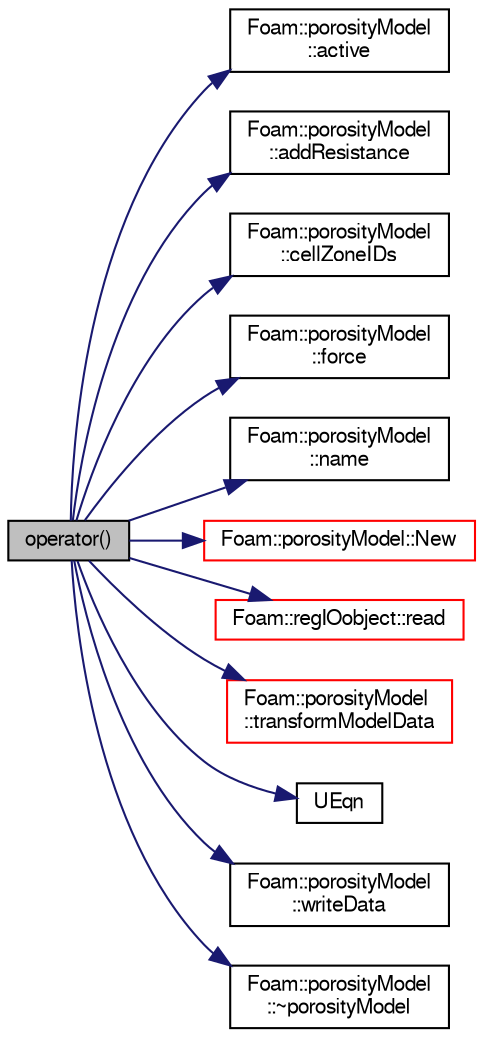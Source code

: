 digraph "operator()"
{
  bgcolor="transparent";
  edge [fontname="FreeSans",fontsize="10",labelfontname="FreeSans",labelfontsize="10"];
  node [fontname="FreeSans",fontsize="10",shape=record];
  rankdir="LR";
  Node2 [label="operator()",height=0.2,width=0.4,color="black", fillcolor="grey75", style="filled", fontcolor="black"];
  Node2 -> Node3 [color="midnightblue",fontsize="10",style="solid",fontname="FreeSans"];
  Node3 [label="Foam::porosityModel\l::active",height=0.2,width=0.4,color="black",URL="$a21918.html#ad9735e23cb0888fb98e1c5893aecff7e",tooltip="Return const access to the porosity active flag. "];
  Node2 -> Node4 [color="midnightblue",fontsize="10",style="solid",fontname="FreeSans"];
  Node4 [label="Foam::porosityModel\l::addResistance",height=0.2,width=0.4,color="black",URL="$a21918.html#a01cf1659692351619346abd42c36b055",tooltip="Add resistance. "];
  Node2 -> Node5 [color="midnightblue",fontsize="10",style="solid",fontname="FreeSans"];
  Node5 [label="Foam::porosityModel\l::cellZoneIDs",height=0.2,width=0.4,color="black",URL="$a21918.html#a54d629afedaac742be587fbf78f4f583",tooltip="Return const access to the cell zone IDs. "];
  Node2 -> Node6 [color="midnightblue",fontsize="10",style="solid",fontname="FreeSans"];
  Node6 [label="Foam::porosityModel\l::force",height=0.2,width=0.4,color="black",URL="$a21918.html#af861626b8649e3f77afdfc16e8438a93",tooltip="Return the force over the cell zone(s) "];
  Node2 -> Node7 [color="midnightblue",fontsize="10",style="solid",fontname="FreeSans"];
  Node7 [label="Foam::porosityModel\l::name",height=0.2,width=0.4,color="black",URL="$a21918.html#ade4113569ef0db70665fded275a5e38e",tooltip="Return const access to the porosity model name. "];
  Node2 -> Node8 [color="midnightblue",fontsize="10",style="solid",fontname="FreeSans"];
  Node8 [label="Foam::porosityModel::New",height=0.2,width=0.4,color="red",URL="$a21918.html#a9a40a421957a170cd3957011d00952c1",tooltip="Selector. "];
  Node2 -> Node203 [color="midnightblue",fontsize="10",style="solid",fontname="FreeSans"];
  Node203 [label="Foam::regIOobject::read",height=0.2,width=0.4,color="red",URL="$a26334.html#af816873151ddb0126e98bb2f914d8ed5",tooltip="Read object. "];
  Node2 -> Node311 [color="midnightblue",fontsize="10",style="solid",fontname="FreeSans"];
  Node311 [label="Foam::porosityModel\l::transformModelData",height=0.2,width=0.4,color="red",URL="$a21918.html#a97528aba8d4192b1934694b851a41420",tooltip="Transform the model data wrt mesh changes. "];
  Node2 -> Node312 [color="midnightblue",fontsize="10",style="solid",fontname="FreeSans"];
  Node312 [label="UEqn",height=0.2,width=0.4,color="black",URL="$a38216.html#a52ab48945aa1b57fc2a1bec3e481449a"];
  Node2 -> Node313 [color="midnightblue",fontsize="10",style="solid",fontname="FreeSans"];
  Node313 [label="Foam::porosityModel\l::writeData",height=0.2,width=0.4,color="black",URL="$a21918.html#a4c658e15d7e8f5819cdc0eedbbbeb85e",tooltip="Write. "];
  Node2 -> Node314 [color="midnightblue",fontsize="10",style="solid",fontname="FreeSans"];
  Node314 [label="Foam::porosityModel\l::~porosityModel",height=0.2,width=0.4,color="black",URL="$a21918.html#a4062e885d0dc1fde6bc1b61034a3379c",tooltip="Destructor. "];
}
